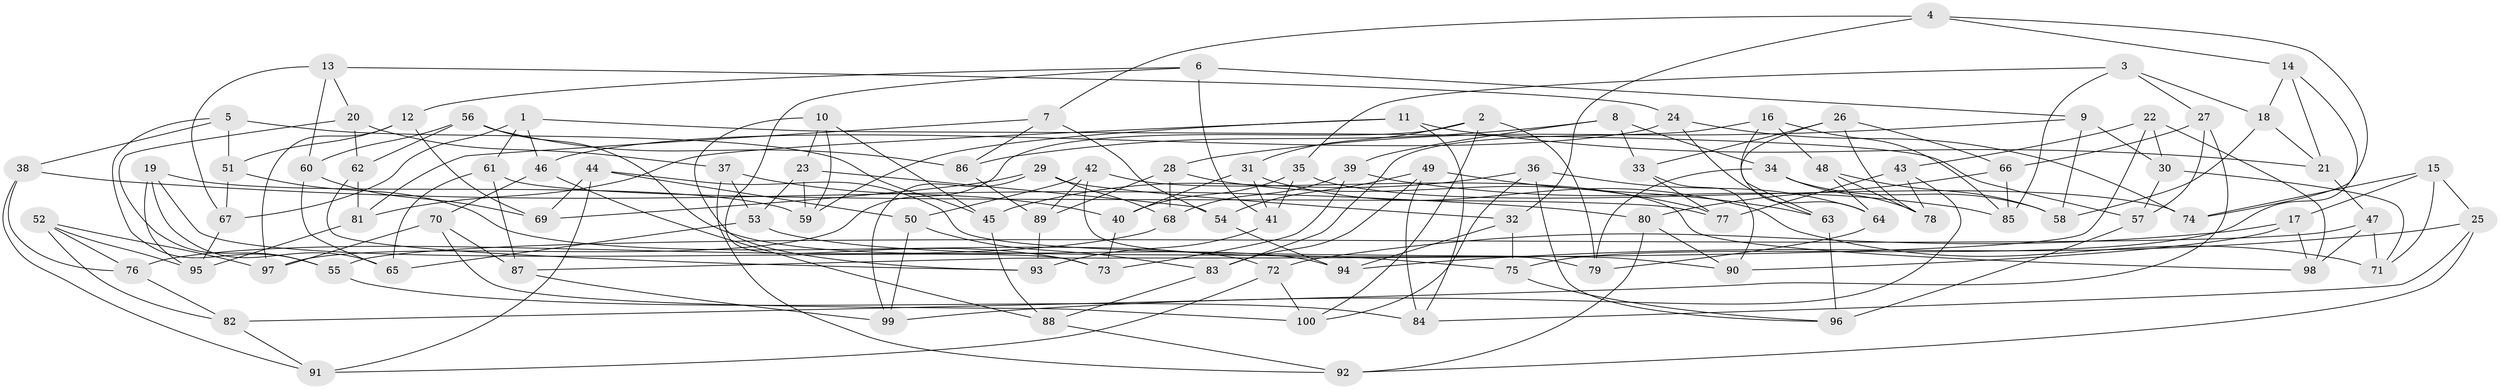 // Generated by graph-tools (version 1.1) at 2025/38/03/09/25 02:38:06]
// undirected, 100 vertices, 200 edges
graph export_dot {
graph [start="1"]
  node [color=gray90,style=filled];
  1;
  2;
  3;
  4;
  5;
  6;
  7;
  8;
  9;
  10;
  11;
  12;
  13;
  14;
  15;
  16;
  17;
  18;
  19;
  20;
  21;
  22;
  23;
  24;
  25;
  26;
  27;
  28;
  29;
  30;
  31;
  32;
  33;
  34;
  35;
  36;
  37;
  38;
  39;
  40;
  41;
  42;
  43;
  44;
  45;
  46;
  47;
  48;
  49;
  50;
  51;
  52;
  53;
  54;
  55;
  56;
  57;
  58;
  59;
  60;
  61;
  62;
  63;
  64;
  65;
  66;
  67;
  68;
  69;
  70;
  71;
  72;
  73;
  74;
  75;
  76;
  77;
  78;
  79;
  80;
  81;
  82;
  83;
  84;
  85;
  86;
  87;
  88;
  89;
  90;
  91;
  92;
  93;
  94;
  95;
  96;
  97;
  98;
  99;
  100;
  1 -- 67;
  1 -- 57;
  1 -- 61;
  1 -- 46;
  2 -- 100;
  2 -- 79;
  2 -- 31;
  2 -- 97;
  3 -- 85;
  3 -- 35;
  3 -- 18;
  3 -- 27;
  4 -- 74;
  4 -- 7;
  4 -- 14;
  4 -- 32;
  5 -- 45;
  5 -- 55;
  5 -- 38;
  5 -- 51;
  6 -- 41;
  6 -- 73;
  6 -- 12;
  6 -- 9;
  7 -- 81;
  7 -- 54;
  7 -- 86;
  8 -- 34;
  8 -- 86;
  8 -- 39;
  8 -- 33;
  9 -- 30;
  9 -- 58;
  9 -- 28;
  10 -- 59;
  10 -- 45;
  10 -- 23;
  10 -- 93;
  11 -- 21;
  11 -- 59;
  11 -- 84;
  11 -- 81;
  12 -- 97;
  12 -- 69;
  12 -- 51;
  13 -- 67;
  13 -- 20;
  13 -- 24;
  13 -- 60;
  14 -- 18;
  14 -- 75;
  14 -- 21;
  15 -- 71;
  15 -- 17;
  15 -- 25;
  15 -- 74;
  16 -- 48;
  16 -- 83;
  16 -- 85;
  16 -- 64;
  17 -- 90;
  17 -- 98;
  17 -- 72;
  18 -- 58;
  18 -- 21;
  19 -- 59;
  19 -- 73;
  19 -- 65;
  19 -- 95;
  20 -- 37;
  20 -- 55;
  20 -- 62;
  21 -- 47;
  22 -- 43;
  22 -- 98;
  22 -- 87;
  22 -- 30;
  23 -- 54;
  23 -- 53;
  23 -- 59;
  24 -- 46;
  24 -- 74;
  24 -- 63;
  25 -- 84;
  25 -- 92;
  25 -- 94;
  26 -- 66;
  26 -- 33;
  26 -- 78;
  26 -- 63;
  27 -- 82;
  27 -- 66;
  27 -- 57;
  28 -- 68;
  28 -- 77;
  28 -- 89;
  29 -- 68;
  29 -- 99;
  29 -- 69;
  29 -- 32;
  30 -- 57;
  30 -- 71;
  31 -- 71;
  31 -- 40;
  31 -- 41;
  32 -- 75;
  32 -- 94;
  33 -- 77;
  33 -- 90;
  34 -- 78;
  34 -- 58;
  34 -- 79;
  35 -- 40;
  35 -- 74;
  35 -- 41;
  36 -- 100;
  36 -- 96;
  36 -- 64;
  36 -- 45;
  37 -- 53;
  37 -- 92;
  37 -- 40;
  38 -- 76;
  38 -- 91;
  38 -- 80;
  39 -- 73;
  39 -- 85;
  39 -- 68;
  40 -- 73;
  41 -- 93;
  42 -- 89;
  42 -- 98;
  42 -- 50;
  42 -- 79;
  43 -- 78;
  43 -- 77;
  43 -- 99;
  44 -- 91;
  44 -- 90;
  44 -- 50;
  44 -- 69;
  45 -- 88;
  46 -- 70;
  46 -- 88;
  47 -- 71;
  47 -- 55;
  47 -- 98;
  48 -- 78;
  48 -- 64;
  48 -- 58;
  49 -- 84;
  49 -- 54;
  49 -- 63;
  49 -- 83;
  50 -- 99;
  50 -- 83;
  51 -- 67;
  51 -- 72;
  52 -- 76;
  52 -- 82;
  52 -- 95;
  52 -- 97;
  53 -- 75;
  53 -- 65;
  54 -- 94;
  55 -- 84;
  56 -- 94;
  56 -- 60;
  56 -- 62;
  56 -- 86;
  57 -- 96;
  60 -- 69;
  60 -- 65;
  61 -- 77;
  61 -- 87;
  61 -- 65;
  62 -- 81;
  62 -- 93;
  63 -- 96;
  64 -- 79;
  66 -- 85;
  66 -- 80;
  67 -- 95;
  68 -- 76;
  70 -- 97;
  70 -- 87;
  70 -- 100;
  72 -- 100;
  72 -- 91;
  75 -- 96;
  76 -- 82;
  80 -- 92;
  80 -- 90;
  81 -- 95;
  82 -- 91;
  83 -- 88;
  86 -- 89;
  87 -- 99;
  88 -- 92;
  89 -- 93;
}
